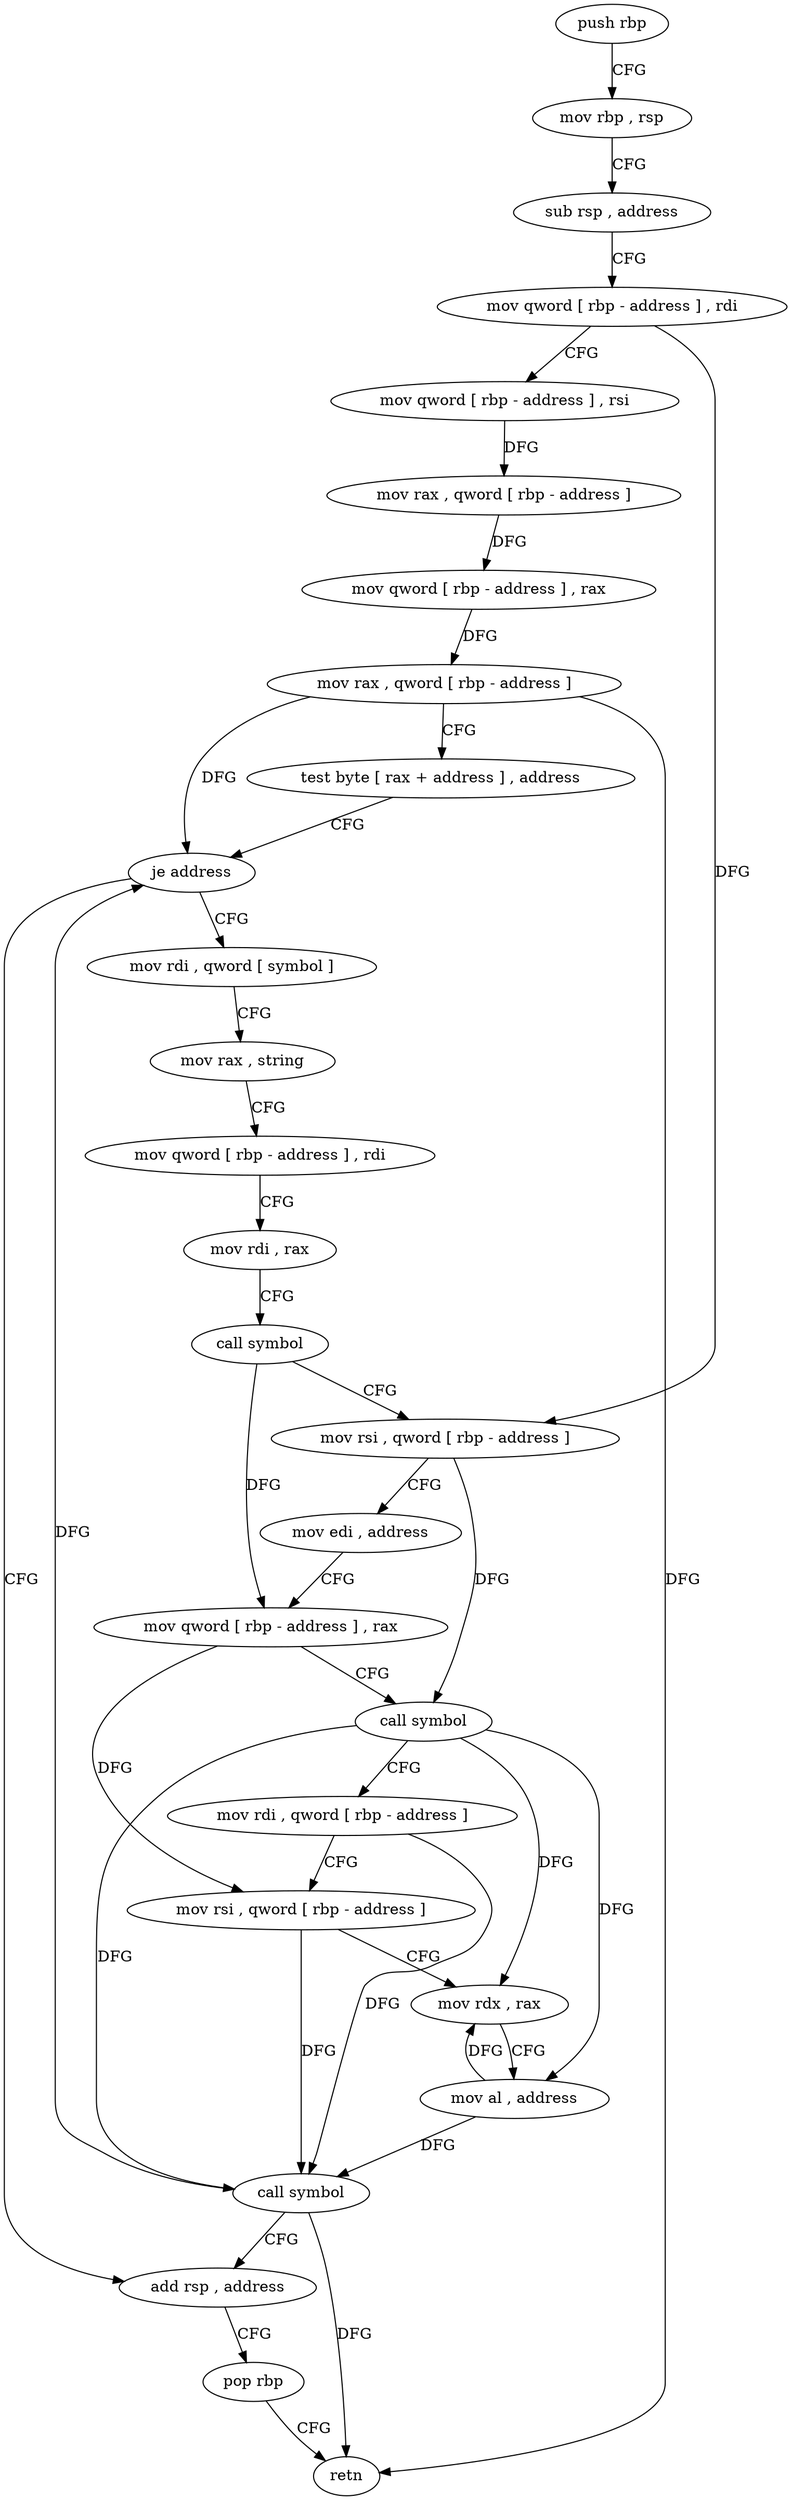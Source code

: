 digraph "func" {
"4212928" [label = "push rbp" ]
"4212929" [label = "mov rbp , rsp" ]
"4212932" [label = "sub rsp , address" ]
"4212936" [label = "mov qword [ rbp - address ] , rdi" ]
"4212940" [label = "mov qword [ rbp - address ] , rsi" ]
"4212944" [label = "mov rax , qword [ rbp - address ]" ]
"4212948" [label = "mov qword [ rbp - address ] , rax" ]
"4212952" [label = "mov rax , qword [ rbp - address ]" ]
"4212956" [label = "test byte [ rax + address ] , address" ]
"4212960" [label = "je address" ]
"4213032" [label = "add rsp , address" ]
"4212966" [label = "mov rdi , qword [ symbol ]" ]
"4213036" [label = "pop rbp" ]
"4213037" [label = "retn" ]
"4212974" [label = "mov rax , string" ]
"4212984" [label = "mov qword [ rbp - address ] , rdi" ]
"4212988" [label = "mov rdi , rax" ]
"4212991" [label = "call symbol" ]
"4212996" [label = "mov rsi , qword [ rbp - address ]" ]
"4213000" [label = "mov edi , address" ]
"4213005" [label = "mov qword [ rbp - address ] , rax" ]
"4213009" [label = "call symbol" ]
"4213014" [label = "mov rdi , qword [ rbp - address ]" ]
"4213018" [label = "mov rsi , qword [ rbp - address ]" ]
"4213022" [label = "mov rdx , rax" ]
"4213025" [label = "mov al , address" ]
"4213027" [label = "call symbol" ]
"4212928" -> "4212929" [ label = "CFG" ]
"4212929" -> "4212932" [ label = "CFG" ]
"4212932" -> "4212936" [ label = "CFG" ]
"4212936" -> "4212940" [ label = "CFG" ]
"4212936" -> "4212996" [ label = "DFG" ]
"4212940" -> "4212944" [ label = "DFG" ]
"4212944" -> "4212948" [ label = "DFG" ]
"4212948" -> "4212952" [ label = "DFG" ]
"4212952" -> "4212956" [ label = "CFG" ]
"4212952" -> "4212960" [ label = "DFG" ]
"4212952" -> "4213037" [ label = "DFG" ]
"4212956" -> "4212960" [ label = "CFG" ]
"4212960" -> "4213032" [ label = "CFG" ]
"4212960" -> "4212966" [ label = "CFG" ]
"4213032" -> "4213036" [ label = "CFG" ]
"4212966" -> "4212974" [ label = "CFG" ]
"4213036" -> "4213037" [ label = "CFG" ]
"4212974" -> "4212984" [ label = "CFG" ]
"4212984" -> "4212988" [ label = "CFG" ]
"4212988" -> "4212991" [ label = "CFG" ]
"4212991" -> "4212996" [ label = "CFG" ]
"4212991" -> "4213005" [ label = "DFG" ]
"4212996" -> "4213000" [ label = "CFG" ]
"4212996" -> "4213009" [ label = "DFG" ]
"4213000" -> "4213005" [ label = "CFG" ]
"4213005" -> "4213009" [ label = "CFG" ]
"4213005" -> "4213018" [ label = "DFG" ]
"4213009" -> "4213014" [ label = "CFG" ]
"4213009" -> "4213022" [ label = "DFG" ]
"4213009" -> "4213025" [ label = "DFG" ]
"4213009" -> "4213027" [ label = "DFG" ]
"4213014" -> "4213018" [ label = "CFG" ]
"4213014" -> "4213027" [ label = "DFG" ]
"4213018" -> "4213022" [ label = "CFG" ]
"4213018" -> "4213027" [ label = "DFG" ]
"4213022" -> "4213025" [ label = "CFG" ]
"4213025" -> "4213027" [ label = "DFG" ]
"4213025" -> "4213022" [ label = "DFG" ]
"4213027" -> "4213032" [ label = "CFG" ]
"4213027" -> "4212960" [ label = "DFG" ]
"4213027" -> "4213037" [ label = "DFG" ]
}
